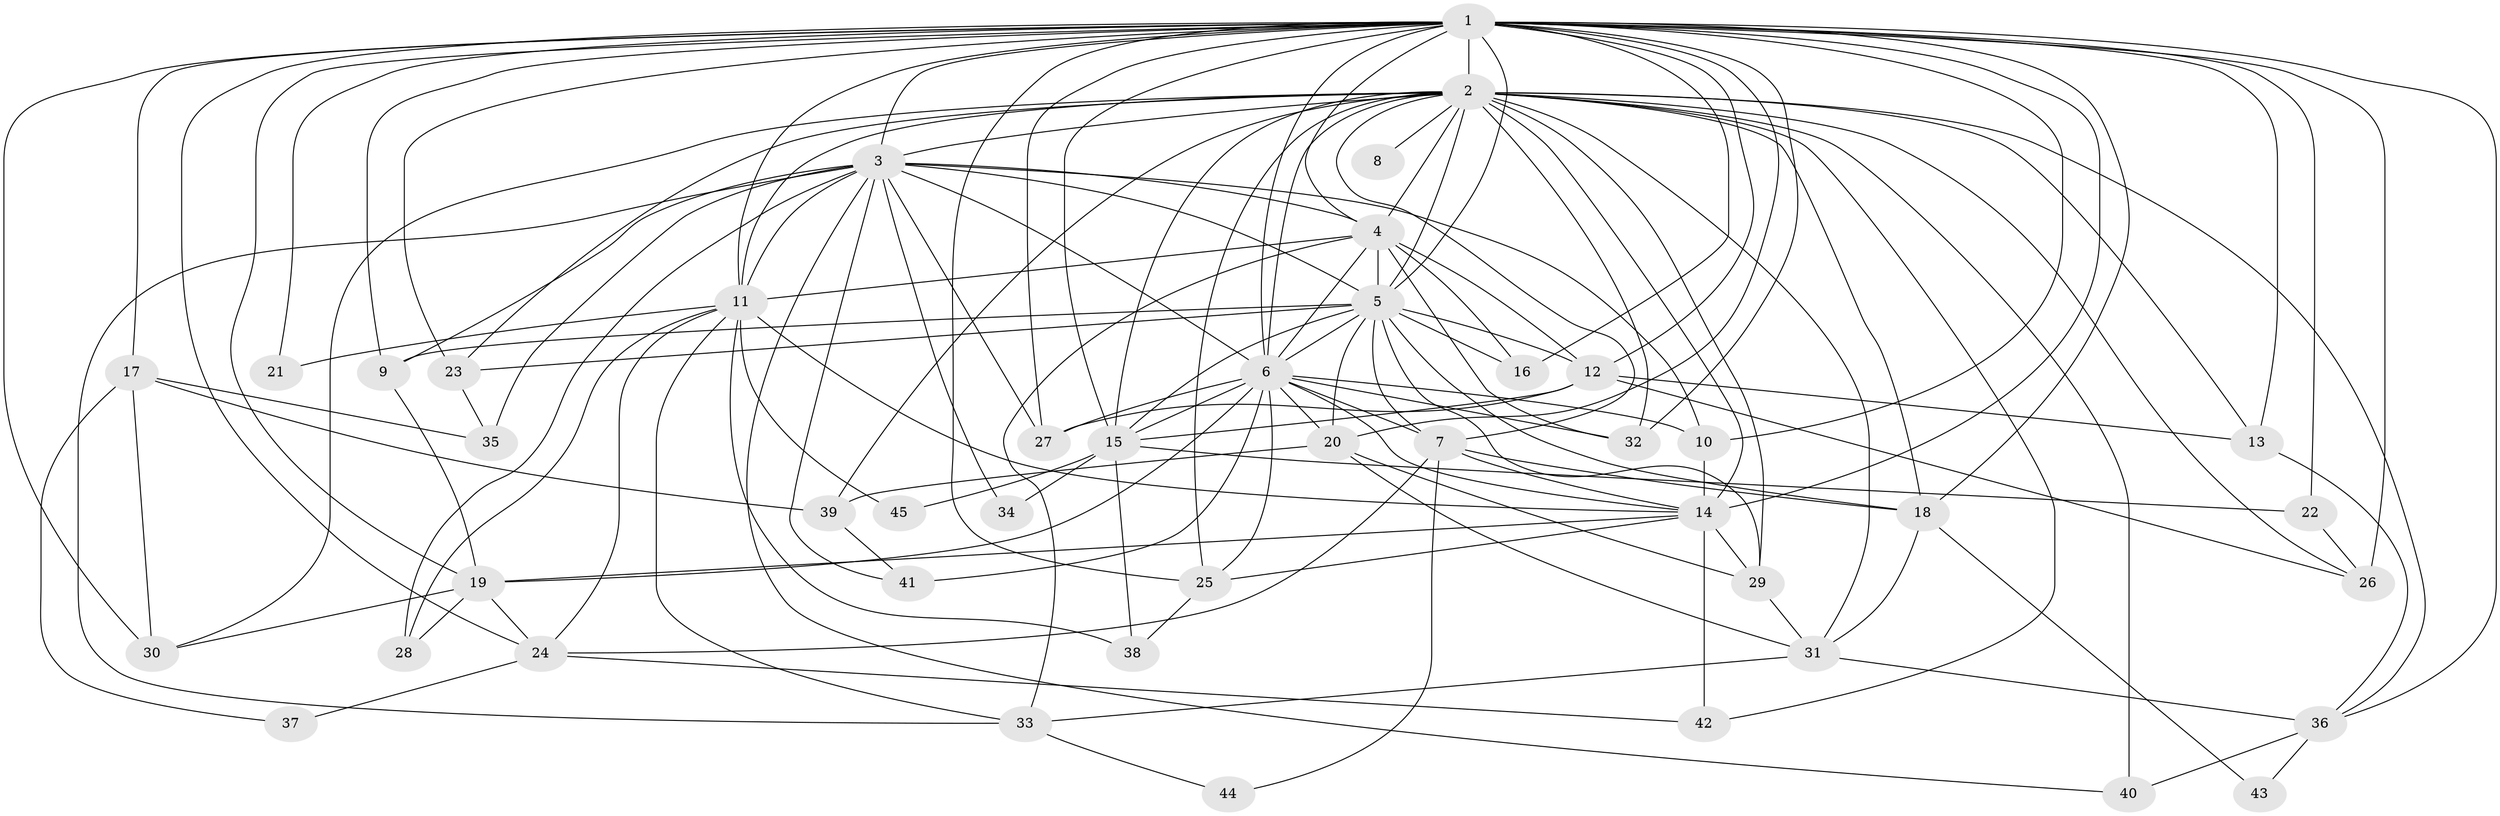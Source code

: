 // original degree distribution, {41: 0.006711409395973154, 12: 0.006711409395973154, 27: 0.006711409395973154, 18: 0.006711409395973154, 31: 0.006711409395973154, 17: 0.006711409395973154, 24: 0.006711409395973154, 30: 0.006711409395973154, 20: 0.006711409395973154, 23: 0.006711409395973154, 2: 0.4697986577181208, 4: 0.087248322147651, 3: 0.2751677852348993, 5: 0.040268456375838924, 6: 0.03355704697986577, 7: 0.026845637583892617}
// Generated by graph-tools (version 1.1) at 2025/49/03/04/25 22:49:59]
// undirected, 45 vertices, 139 edges
graph export_dot {
  node [color=gray90,style=filled];
  1;
  2;
  3;
  4;
  5;
  6;
  7;
  8;
  9;
  10;
  11;
  12;
  13;
  14;
  15;
  16;
  17;
  18;
  19;
  20;
  21;
  22;
  23;
  24;
  25;
  26;
  27;
  28;
  29;
  30;
  31;
  32;
  33;
  34;
  35;
  36;
  37;
  38;
  39;
  40;
  41;
  42;
  43;
  44;
  45;
  1 -- 2 [weight=12.0];
  1 -- 3 [weight=5.0];
  1 -- 4 [weight=5.0];
  1 -- 5 [weight=7.0];
  1 -- 6 [weight=3.0];
  1 -- 9 [weight=2.0];
  1 -- 10 [weight=1.0];
  1 -- 11 [weight=3.0];
  1 -- 12 [weight=2.0];
  1 -- 13 [weight=1.0];
  1 -- 14 [weight=9.0];
  1 -- 15 [weight=4.0];
  1 -- 16 [weight=1.0];
  1 -- 17 [weight=2.0];
  1 -- 18 [weight=2.0];
  1 -- 19 [weight=1.0];
  1 -- 20 [weight=2.0];
  1 -- 21 [weight=1.0];
  1 -- 22 [weight=2.0];
  1 -- 23 [weight=1.0];
  1 -- 24 [weight=1.0];
  1 -- 25 [weight=1.0];
  1 -- 26 [weight=5.0];
  1 -- 27 [weight=1.0];
  1 -- 30 [weight=1.0];
  1 -- 32 [weight=1.0];
  1 -- 36 [weight=1.0];
  2 -- 3 [weight=3.0];
  2 -- 4 [weight=3.0];
  2 -- 5 [weight=17.0];
  2 -- 6 [weight=3.0];
  2 -- 7 [weight=2.0];
  2 -- 8 [weight=2.0];
  2 -- 11 [weight=1.0];
  2 -- 13 [weight=1.0];
  2 -- 14 [weight=3.0];
  2 -- 15 [weight=1.0];
  2 -- 18 [weight=1.0];
  2 -- 23 [weight=1.0];
  2 -- 25 [weight=1.0];
  2 -- 26 [weight=2.0];
  2 -- 29 [weight=1.0];
  2 -- 30 [weight=1.0];
  2 -- 31 [weight=1.0];
  2 -- 32 [weight=2.0];
  2 -- 36 [weight=1.0];
  2 -- 39 [weight=1.0];
  2 -- 40 [weight=1.0];
  2 -- 42 [weight=1.0];
  3 -- 4 [weight=1.0];
  3 -- 5 [weight=2.0];
  3 -- 6 [weight=2.0];
  3 -- 9 [weight=1.0];
  3 -- 10 [weight=1.0];
  3 -- 11 [weight=1.0];
  3 -- 27 [weight=1.0];
  3 -- 28 [weight=1.0];
  3 -- 33 [weight=1.0];
  3 -- 34 [weight=1.0];
  3 -- 35 [weight=3.0];
  3 -- 40 [weight=1.0];
  3 -- 41 [weight=1.0];
  4 -- 5 [weight=2.0];
  4 -- 6 [weight=2.0];
  4 -- 11 [weight=8.0];
  4 -- 12 [weight=1.0];
  4 -- 16 [weight=1.0];
  4 -- 32 [weight=1.0];
  4 -- 33 [weight=1.0];
  5 -- 6 [weight=3.0];
  5 -- 7 [weight=4.0];
  5 -- 9 [weight=1.0];
  5 -- 12 [weight=1.0];
  5 -- 15 [weight=2.0];
  5 -- 16 [weight=1.0];
  5 -- 18 [weight=1.0];
  5 -- 20 [weight=1.0];
  5 -- 23 [weight=1.0];
  5 -- 29 [weight=2.0];
  6 -- 7 [weight=1.0];
  6 -- 10 [weight=1.0];
  6 -- 14 [weight=1.0];
  6 -- 15 [weight=1.0];
  6 -- 19 [weight=1.0];
  6 -- 20 [weight=1.0];
  6 -- 25 [weight=1.0];
  6 -- 27 [weight=1.0];
  6 -- 32 [weight=1.0];
  6 -- 41 [weight=2.0];
  7 -- 14 [weight=1.0];
  7 -- 18 [weight=1.0];
  7 -- 24 [weight=1.0];
  7 -- 44 [weight=1.0];
  9 -- 19 [weight=2.0];
  10 -- 14 [weight=1.0];
  11 -- 14 [weight=1.0];
  11 -- 21 [weight=1.0];
  11 -- 24 [weight=1.0];
  11 -- 28 [weight=1.0];
  11 -- 33 [weight=1.0];
  11 -- 38 [weight=1.0];
  11 -- 45 [weight=1.0];
  12 -- 13 [weight=1.0];
  12 -- 15 [weight=1.0];
  12 -- 26 [weight=1.0];
  12 -- 27 [weight=1.0];
  13 -- 36 [weight=1.0];
  14 -- 19 [weight=1.0];
  14 -- 25 [weight=1.0];
  14 -- 29 [weight=1.0];
  14 -- 42 [weight=1.0];
  15 -- 22 [weight=1.0];
  15 -- 34 [weight=2.0];
  15 -- 38 [weight=1.0];
  15 -- 45 [weight=1.0];
  17 -- 30 [weight=2.0];
  17 -- 35 [weight=1.0];
  17 -- 37 [weight=1.0];
  17 -- 39 [weight=1.0];
  18 -- 31 [weight=1.0];
  18 -- 43 [weight=1.0];
  19 -- 24 [weight=1.0];
  19 -- 28 [weight=1.0];
  19 -- 30 [weight=1.0];
  20 -- 29 [weight=1.0];
  20 -- 31 [weight=1.0];
  20 -- 39 [weight=2.0];
  22 -- 26 [weight=1.0];
  23 -- 35 [weight=1.0];
  24 -- 37 [weight=1.0];
  24 -- 42 [weight=1.0];
  25 -- 38 [weight=1.0];
  29 -- 31 [weight=1.0];
  31 -- 33 [weight=1.0];
  31 -- 36 [weight=1.0];
  33 -- 44 [weight=1.0];
  36 -- 40 [weight=1.0];
  36 -- 43 [weight=1.0];
  39 -- 41 [weight=1.0];
}
